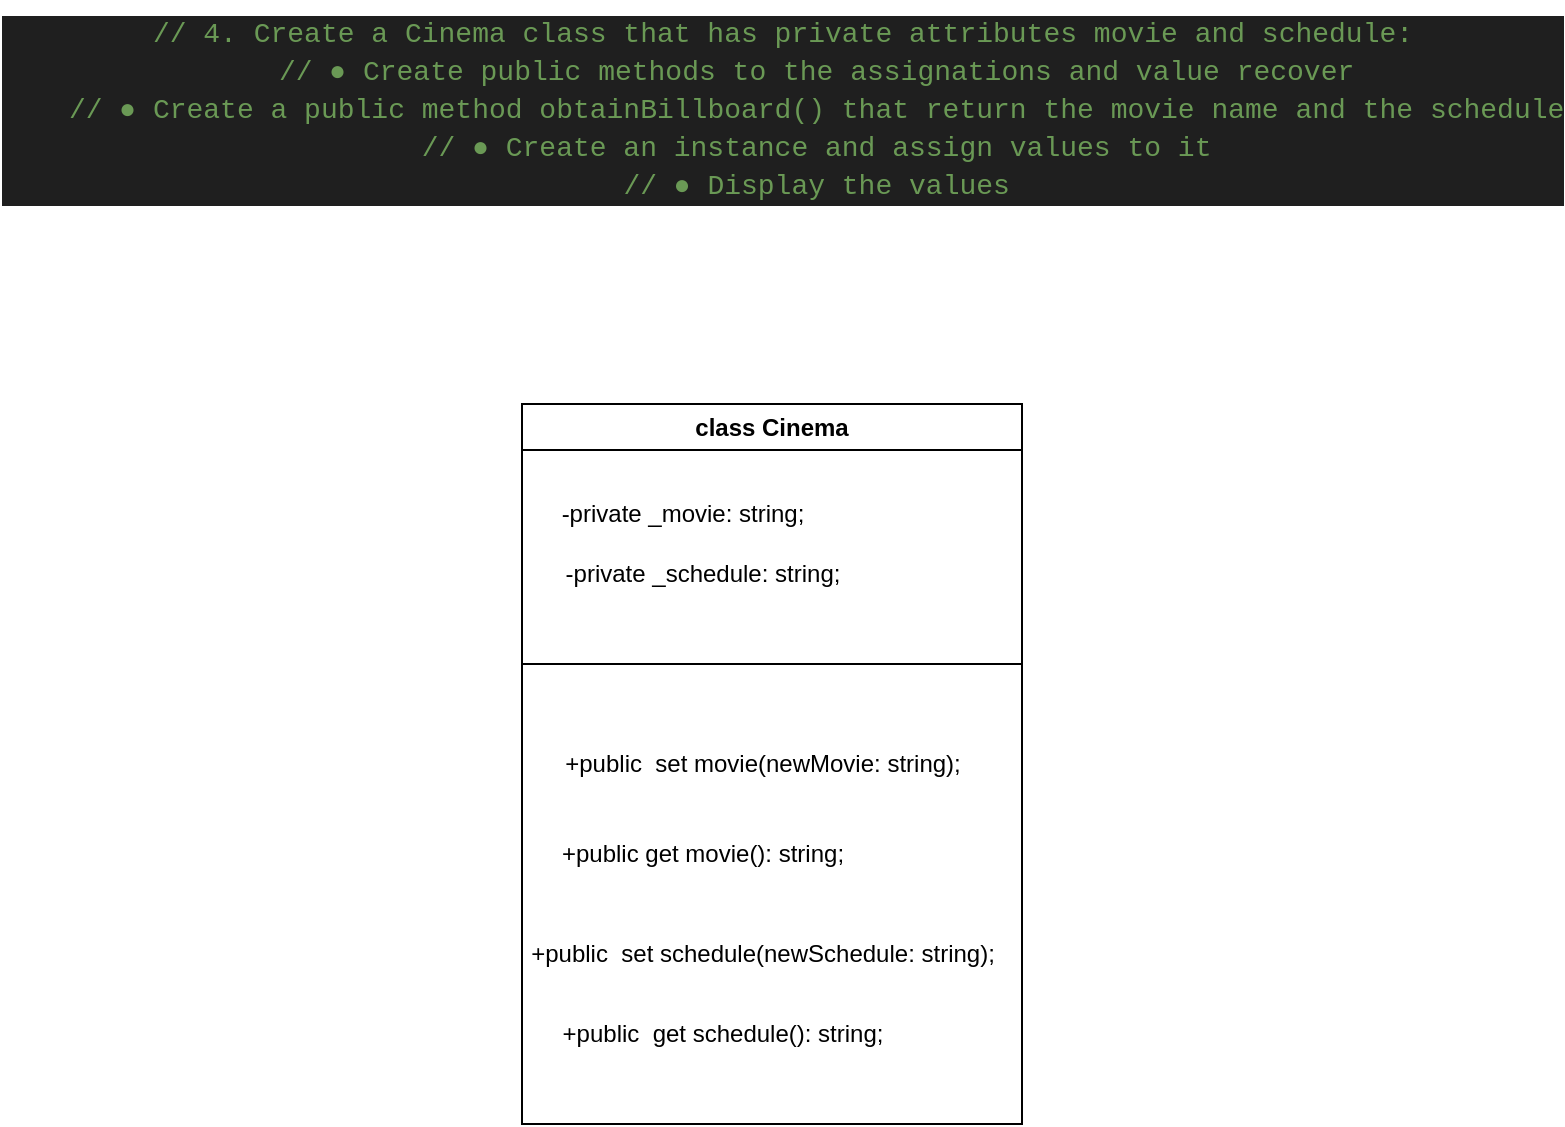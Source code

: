<mxfile>
    <diagram id="cbp-dKZ3SRHdGJE1i195" name="Page-1">
        <mxGraphModel dx="1518" dy="1663" grid="1" gridSize="10" guides="1" tooltips="1" connect="1" arrows="1" fold="1" page="1" pageScale="1" pageWidth="850" pageHeight="1100" math="0" shadow="0">
            <root>
                <mxCell id="0"/>
                <mxCell id="1" parent="0"/>
                <mxCell id="2" value="class Cinema" style="swimlane;whiteSpace=wrap;html=1;" parent="1" vertex="1">
                    <mxGeometry x="110" y="130" width="250" height="360" as="geometry"/>
                </mxCell>
                <mxCell id="3" value="-private _movie: string;" style="text;html=1;align=center;verticalAlign=middle;resizable=0;points=[];autosize=1;strokeColor=none;fillColor=none;" parent="2" vertex="1">
                    <mxGeometry x="10" y="40" width="140" height="30" as="geometry"/>
                </mxCell>
                <mxCell id="4" value="-private _schedule: string;" style="text;html=1;align=center;verticalAlign=middle;resizable=0;points=[];autosize=1;strokeColor=none;fillColor=none;" parent="2" vertex="1">
                    <mxGeometry x="10" y="70" width="160" height="30" as="geometry"/>
                </mxCell>
                <mxCell id="5" value="+public&amp;nbsp; set movie(newMovie: string);" style="text;html=1;align=center;verticalAlign=middle;resizable=0;points=[];autosize=1;strokeColor=none;fillColor=none;" parent="2" vertex="1">
                    <mxGeometry x="10" y="165" width="220" height="30" as="geometry"/>
                </mxCell>
                <mxCell id="6" value="+public get movie(): string;" style="text;html=1;align=center;verticalAlign=middle;resizable=0;points=[];autosize=1;strokeColor=none;fillColor=none;" parent="2" vertex="1">
                    <mxGeometry x="10" y="210" width="160" height="30" as="geometry"/>
                </mxCell>
                <mxCell id="10" value="+public&amp;nbsp; set schedule(newSchedule: string);" style="text;html=1;align=center;verticalAlign=middle;resizable=0;points=[];autosize=1;strokeColor=none;fillColor=none;" parent="2" vertex="1">
                    <mxGeometry x="-10" y="260" width="260" height="30" as="geometry"/>
                </mxCell>
                <mxCell id="11" value="+public&amp;nbsp; get schedule(): string;" style="text;html=1;align=center;verticalAlign=middle;resizable=0;points=[];autosize=1;strokeColor=none;fillColor=none;" parent="2" vertex="1">
                    <mxGeometry x="10" y="300" width="180" height="30" as="geometry"/>
                </mxCell>
                <mxCell id="12" value="" style="endArrow=none;html=1;" parent="2" edge="1">
                    <mxGeometry width="50" height="50" relative="1" as="geometry">
                        <mxPoint y="130" as="sourcePoint"/>
                        <mxPoint x="250" y="130" as="targetPoint"/>
                    </mxGeometry>
                </mxCell>
                <mxCell id="7" value="&lt;div style=&quot;color: rgb(204, 204, 204); background-color: rgb(31, 31, 31); font-family: Consolas, &amp;quot;Courier New&amp;quot;, monospace; font-size: 14px; line-height: 19px; white-space-collapse: preserve;&quot;&gt;&lt;div style=&quot;color: rgb(204, 204, 204); line-height: 19px;&quot;&gt;&lt;div&gt;&lt;span style=&quot;color: #6a9955;&quot;&gt;// 4. Create a Cinema class that has private attributes movie and schedule:&lt;/span&gt;&lt;/div&gt;&lt;div&gt;&lt;span style=&quot;color: #cccccc;&quot;&gt;&amp;nbsp; &amp;nbsp; &lt;/span&gt;&lt;span style=&quot;color: #6a9955;&quot;&gt;// ● Create public methods to the assignations and value recover&lt;/span&gt;&lt;/div&gt;&lt;div&gt;&lt;span style=&quot;color: #cccccc;&quot;&gt;&amp;nbsp; &amp;nbsp; &lt;/span&gt;&lt;span style=&quot;color: #6a9955;&quot;&gt;// ● Create a public method obtainBillboard() that return the movie name and the schedule&lt;/span&gt;&lt;/div&gt;&lt;div&gt;&lt;span style=&quot;color: #cccccc;&quot;&gt;&amp;nbsp; &amp;nbsp; &lt;/span&gt;&lt;span style=&quot;color: #6a9955;&quot;&gt;// ● Create an instance and assign values to it&lt;/span&gt;&lt;/div&gt;&lt;div&gt;&lt;span style=&quot;color: #cccccc;&quot;&gt;&amp;nbsp; &amp;nbsp; &lt;/span&gt;&lt;span style=&quot;color: #6a9955;&quot;&gt;// ● Display the values&lt;/span&gt;&lt;/div&gt;&lt;/div&gt;&lt;/div&gt;" style="text;html=1;align=center;verticalAlign=middle;resizable=0;points=[];autosize=1;strokeColor=none;fillColor=none;" parent="1" vertex="1">
                    <mxGeometry x="-130" y="-72" width="740" height="110" as="geometry"/>
                </mxCell>
            </root>
        </mxGraphModel>
    </diagram>
</mxfile>